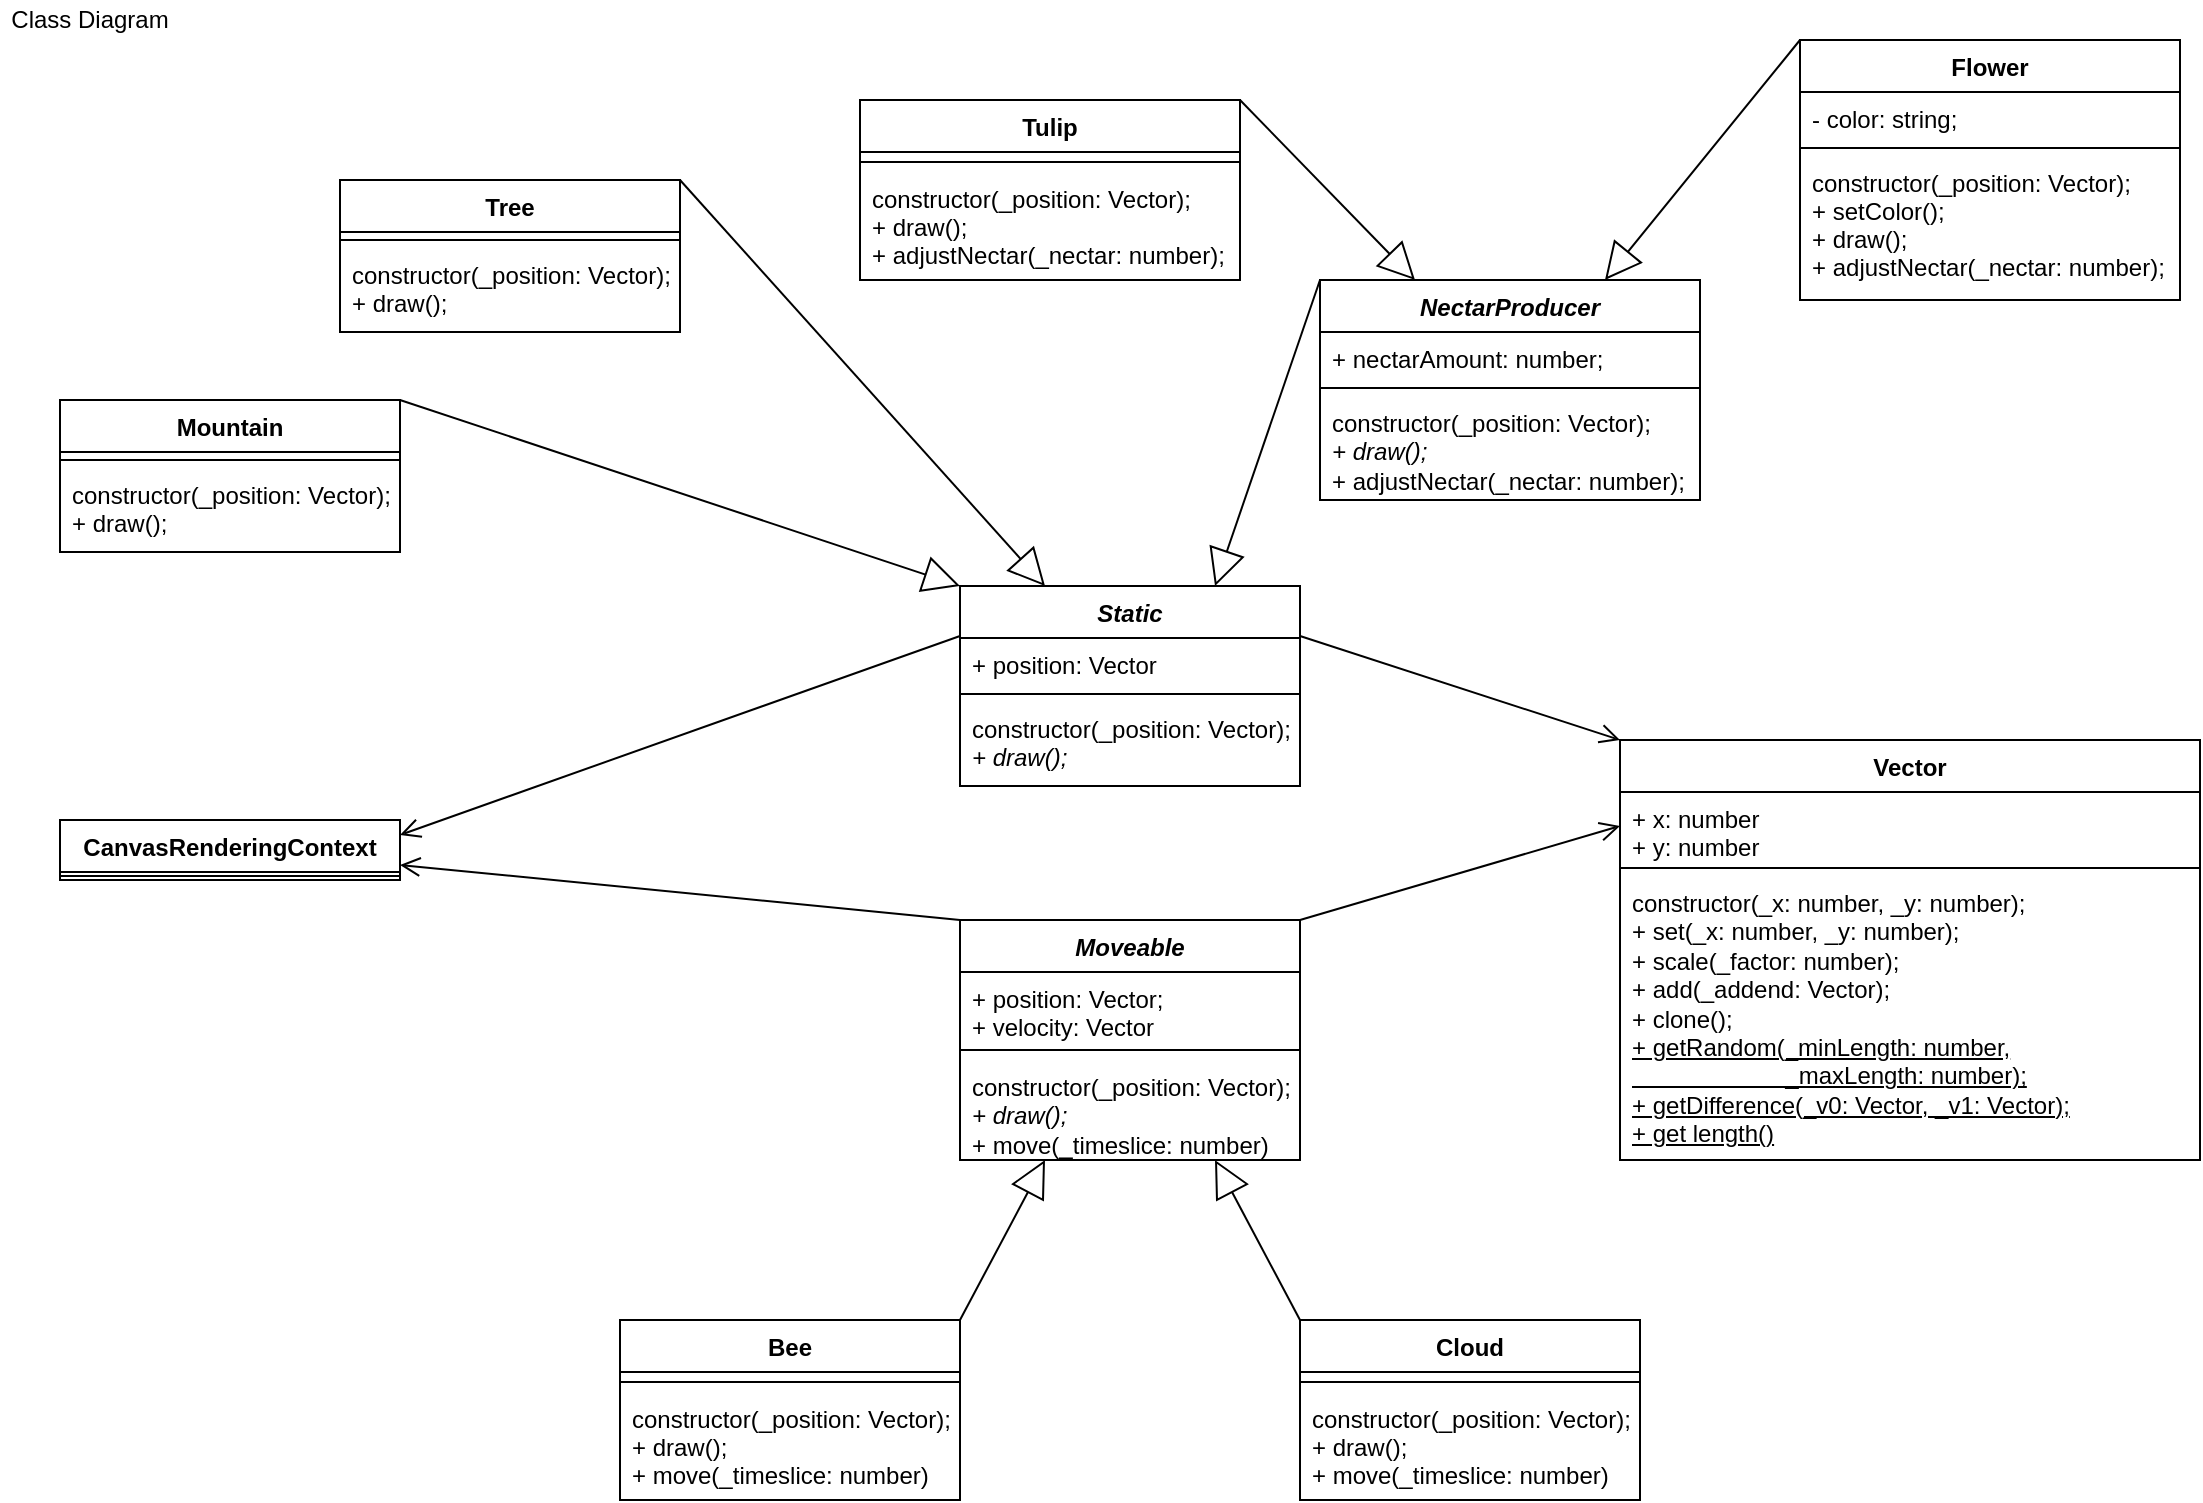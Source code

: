 <mxfile version="14.5.1" type="device"><diagram id="C5RBs43oDa-KdzZeNtuy" name="ClassDiagram"><mxGraphModel dx="1730" dy="1012" grid="1" gridSize="10" guides="1" tooltips="1" connect="1" arrows="1" fold="1" page="1" pageScale="1" pageWidth="1169" pageHeight="827" math="0" shadow="0"><root><mxCell id="WIyWlLk6GJQsqaUBKTNV-0"/><mxCell id="WIyWlLk6GJQsqaUBKTNV-1" parent="WIyWlLk6GJQsqaUBKTNV-0"/><mxCell id="zkfFHV4jXpPFQw0GAbJ--0" value="Mountain" style="swimlane;fontStyle=1;align=center;verticalAlign=top;childLayout=stackLayout;horizontal=1;startSize=26;horizontalStack=0;resizeParent=1;resizeLast=0;collapsible=1;marginBottom=0;rounded=0;shadow=0;strokeWidth=1;" parent="WIyWlLk6GJQsqaUBKTNV-1" vertex="1"><mxGeometry x="50" y="220" width="170" height="76" as="geometry"><mxRectangle x="220" y="120" width="160" height="26" as="alternateBounds"/></mxGeometry></mxCell><mxCell id="zkfFHV4jXpPFQw0GAbJ--4" value="" style="line;html=1;strokeWidth=1;align=left;verticalAlign=middle;spacingTop=-1;spacingLeft=3;spacingRight=3;rotatable=0;labelPosition=right;points=[];portConstraint=eastwest;" parent="zkfFHV4jXpPFQw0GAbJ--0" vertex="1"><mxGeometry y="26" width="170" height="8" as="geometry"/></mxCell><mxCell id="zkfFHV4jXpPFQw0GAbJ--5" value="constructor(_position: Vector);&#10;+ draw();" style="text;align=left;verticalAlign=top;spacingLeft=4;spacingRight=4;overflow=hidden;rotatable=0;points=[[0,0.5],[1,0.5]];portConstraint=eastwest;" parent="zkfFHV4jXpPFQw0GAbJ--0" vertex="1"><mxGeometry y="34" width="170" height="42" as="geometry"/></mxCell><mxCell id="8CYJgGClxoMhV85A07EX-4" value="Tree" style="swimlane;fontStyle=1;align=center;verticalAlign=top;childLayout=stackLayout;horizontal=1;startSize=26;horizontalStack=0;resizeParent=1;resizeLast=0;collapsible=1;marginBottom=0;rounded=0;shadow=0;strokeWidth=1;" parent="WIyWlLk6GJQsqaUBKTNV-1" vertex="1"><mxGeometry x="190" y="110" width="170" height="76" as="geometry"><mxRectangle x="220" y="120" width="160" height="26" as="alternateBounds"/></mxGeometry></mxCell><mxCell id="8CYJgGClxoMhV85A07EX-6" value="" style="line;html=1;strokeWidth=1;align=left;verticalAlign=middle;spacingTop=-1;spacingLeft=3;spacingRight=3;rotatable=0;labelPosition=right;points=[];portConstraint=eastwest;" parent="8CYJgGClxoMhV85A07EX-4" vertex="1"><mxGeometry y="26" width="170" height="8" as="geometry"/></mxCell><mxCell id="8CYJgGClxoMhV85A07EX-7" value="constructor(_position: Vector);&#10;+ draw();" style="text;align=left;verticalAlign=top;spacingLeft=4;spacingRight=4;overflow=hidden;rotatable=0;points=[[0,0.5],[1,0.5]];portConstraint=eastwest;" parent="8CYJgGClxoMhV85A07EX-4" vertex="1"><mxGeometry y="34" width="170" height="36" as="geometry"/></mxCell><mxCell id="8CYJgGClxoMhV85A07EX-25" value="Vector" style="swimlane;fontStyle=1;align=center;verticalAlign=top;childLayout=stackLayout;horizontal=1;startSize=26;horizontalStack=0;resizeParent=1;resizeLast=0;collapsible=1;marginBottom=0;rounded=0;shadow=0;strokeWidth=1;" parent="WIyWlLk6GJQsqaUBKTNV-1" vertex="1"><mxGeometry x="830" y="390" width="290" height="210" as="geometry"><mxRectangle x="220" y="120" width="160" height="26" as="alternateBounds"/></mxGeometry></mxCell><mxCell id="8CYJgGClxoMhV85A07EX-26" value="+ x: number&#10;+ y: number" style="text;align=left;verticalAlign=top;spacingLeft=4;spacingRight=4;overflow=hidden;rotatable=0;points=[[0,0.5],[1,0.5]];portConstraint=eastwest;" parent="8CYJgGClxoMhV85A07EX-25" vertex="1"><mxGeometry y="26" width="290" height="34" as="geometry"/></mxCell><mxCell id="8CYJgGClxoMhV85A07EX-27" value="" style="line;html=1;strokeWidth=1;align=left;verticalAlign=middle;spacingTop=-1;spacingLeft=3;spacingRight=3;rotatable=0;labelPosition=right;points=[];portConstraint=eastwest;" parent="8CYJgGClxoMhV85A07EX-25" vertex="1"><mxGeometry y="60" width="290" height="8" as="geometry"/></mxCell><mxCell id="8CYJgGClxoMhV85A07EX-28" value="constructor(_x: number, _y: number);&lt;br&gt;+ set(_x: number, _y: number);&lt;br&gt;+ scale(_factor: number);&lt;br&gt;+ add(_addend: Vector);&lt;br&gt;+ clone();&lt;br&gt;&lt;u&gt;+ getRandom(_minLength: number,&lt;br&gt;&amp;nbsp; &amp;nbsp; &amp;nbsp; &amp;nbsp; &amp;nbsp; &amp;nbsp; &amp;nbsp; &amp;nbsp; &amp;nbsp; &amp;nbsp; &amp;nbsp; &amp;nbsp;_maxLength: number);&lt;br&gt;+ getDifference(_v0: Vector, _v1: Vector);&lt;br&gt;+ get length()&lt;/u&gt;" style="text;align=left;verticalAlign=top;spacingLeft=4;spacingRight=4;overflow=hidden;rotatable=0;points=[[0,0.5],[1,0.5]];portConstraint=eastwest;html=1;" parent="8CYJgGClxoMhV85A07EX-25" vertex="1"><mxGeometry y="68" width="290" height="142" as="geometry"/></mxCell><mxCell id="8CYJgGClxoMhV85A07EX-0" value="CanvasRenderingContext" style="swimlane;fontStyle=1;align=center;verticalAlign=top;childLayout=stackLayout;horizontal=1;startSize=26;horizontalStack=0;resizeParent=1;resizeLast=0;collapsible=1;marginBottom=0;rounded=0;shadow=0;strokeWidth=1;" parent="WIyWlLk6GJQsqaUBKTNV-1" vertex="1"><mxGeometry x="50" y="430" width="170" height="30" as="geometry"><mxRectangle x="220" y="120" width="160" height="26" as="alternateBounds"/></mxGeometry></mxCell><mxCell id="8CYJgGClxoMhV85A07EX-2" value="" style="line;html=1;strokeWidth=1;align=left;verticalAlign=middle;spacingTop=-1;spacingLeft=3;spacingRight=3;rotatable=0;labelPosition=right;points=[];portConstraint=eastwest;" parent="8CYJgGClxoMhV85A07EX-0" vertex="1"><mxGeometry y="26" width="170" height="4" as="geometry"/></mxCell><mxCell id="8CYJgGClxoMhV85A07EX-17" value="Cloud" style="swimlane;fontStyle=1;align=center;verticalAlign=top;childLayout=stackLayout;horizontal=1;startSize=26;horizontalStack=0;resizeParent=1;resizeLast=0;collapsible=1;marginBottom=0;rounded=0;shadow=0;strokeWidth=1;" parent="WIyWlLk6GJQsqaUBKTNV-1" vertex="1"><mxGeometry x="670" y="680" width="170" height="90" as="geometry"><mxRectangle x="220" y="120" width="160" height="26" as="alternateBounds"/></mxGeometry></mxCell><mxCell id="8CYJgGClxoMhV85A07EX-19" value="" style="line;html=1;strokeWidth=1;align=left;verticalAlign=middle;spacingTop=-1;spacingLeft=3;spacingRight=3;rotatable=0;labelPosition=right;points=[];portConstraint=eastwest;" parent="8CYJgGClxoMhV85A07EX-17" vertex="1"><mxGeometry y="26" width="170" height="10" as="geometry"/></mxCell><mxCell id="8CYJgGClxoMhV85A07EX-20" value="constructor(_position: Vector);&#10;+ draw();&#10;+ move(_timeslice: number)" style="text;align=left;verticalAlign=top;spacingLeft=4;spacingRight=4;overflow=hidden;rotatable=0;points=[[0,0.5],[1,0.5]];portConstraint=eastwest;" parent="8CYJgGClxoMhV85A07EX-17" vertex="1"><mxGeometry y="36" width="170" height="48" as="geometry"/></mxCell><mxCell id="8CYJgGClxoMhV85A07EX-21" value="Tulip" style="swimlane;fontStyle=1;align=center;verticalAlign=top;childLayout=stackLayout;horizontal=1;startSize=26;horizontalStack=0;resizeParent=1;resizeLast=0;collapsible=1;marginBottom=0;rounded=0;shadow=0;strokeWidth=1;" parent="WIyWlLk6GJQsqaUBKTNV-1" vertex="1"><mxGeometry x="450" y="70" width="190" height="90" as="geometry"><mxRectangle x="220" y="120" width="160" height="26" as="alternateBounds"/></mxGeometry></mxCell><mxCell id="8CYJgGClxoMhV85A07EX-23" value="" style="line;html=1;strokeWidth=1;align=left;verticalAlign=middle;spacingTop=-1;spacingLeft=3;spacingRight=3;rotatable=0;labelPosition=right;points=[];portConstraint=eastwest;" parent="8CYJgGClxoMhV85A07EX-21" vertex="1"><mxGeometry y="26" width="190" height="10" as="geometry"/></mxCell><mxCell id="8CYJgGClxoMhV85A07EX-24" value="constructor(_position: Vector);&#10;+ draw();&#10;+ adjustNectar(_nectar: number);" style="text;align=left;verticalAlign=top;spacingLeft=4;spacingRight=4;overflow=hidden;rotatable=0;points=[[0,0.5],[1,0.5]];portConstraint=eastwest;" parent="8CYJgGClxoMhV85A07EX-21" vertex="1"><mxGeometry y="36" width="190" height="54" as="geometry"/></mxCell><mxCell id="3dxf1-5tAdsy0XyohBqg-0" value="Bee" style="swimlane;fontStyle=1;align=center;verticalAlign=top;childLayout=stackLayout;horizontal=1;startSize=26;horizontalStack=0;resizeParent=1;resizeLast=0;collapsible=1;marginBottom=0;rounded=0;shadow=0;strokeWidth=1;" parent="WIyWlLk6GJQsqaUBKTNV-1" vertex="1"><mxGeometry x="330" y="680" width="170" height="90" as="geometry"><mxRectangle x="220" y="120" width="160" height="26" as="alternateBounds"/></mxGeometry></mxCell><mxCell id="3dxf1-5tAdsy0XyohBqg-2" value="" style="line;html=1;strokeWidth=1;align=left;verticalAlign=middle;spacingTop=-1;spacingLeft=3;spacingRight=3;rotatable=0;labelPosition=right;points=[];portConstraint=eastwest;" parent="3dxf1-5tAdsy0XyohBqg-0" vertex="1"><mxGeometry y="26" width="170" height="10" as="geometry"/></mxCell><mxCell id="3dxf1-5tAdsy0XyohBqg-3" value="constructor(_position: Vector);&#10;+ draw();&#10;+ move(_timeslice: number)" style="text;align=left;verticalAlign=top;spacingLeft=4;spacingRight=4;overflow=hidden;rotatable=0;points=[[0,0.5],[1,0.5]];portConstraint=eastwest;" parent="3dxf1-5tAdsy0XyohBqg-0" vertex="1"><mxGeometry y="36" width="170" height="48" as="geometry"/></mxCell><mxCell id="3dxf1-5tAdsy0XyohBqg-4" value="Class Diagram" style="text;html=1;strokeColor=none;fillColor=none;align=center;verticalAlign=middle;whiteSpace=wrap;rounded=0;" parent="WIyWlLk6GJQsqaUBKTNV-1" vertex="1"><mxGeometry x="20" y="20" width="90" height="20" as="geometry"/></mxCell><mxCell id="G8MSJm8bPXZHYzcvokG--1" value="Static" style="swimlane;fontStyle=3;align=center;verticalAlign=top;childLayout=stackLayout;horizontal=1;startSize=26;horizontalStack=0;resizeParent=1;resizeLast=0;collapsible=1;marginBottom=0;rounded=0;shadow=0;strokeWidth=1;" parent="WIyWlLk6GJQsqaUBKTNV-1" vertex="1"><mxGeometry x="500" y="313" width="170" height="100" as="geometry"><mxRectangle x="220" y="120" width="160" height="26" as="alternateBounds"/></mxGeometry></mxCell><mxCell id="G8MSJm8bPXZHYzcvokG--2" value="+ position: Vector" style="text;align=left;verticalAlign=top;spacingLeft=4;spacingRight=4;overflow=hidden;rotatable=0;points=[[0,0.5],[1,0.5]];portConstraint=eastwest;" parent="G8MSJm8bPXZHYzcvokG--1" vertex="1"><mxGeometry y="26" width="170" height="24" as="geometry"/></mxCell><mxCell id="G8MSJm8bPXZHYzcvokG--3" value="" style="line;html=1;strokeWidth=1;align=left;verticalAlign=middle;spacingTop=-1;spacingLeft=3;spacingRight=3;rotatable=0;labelPosition=right;points=[];portConstraint=eastwest;" parent="G8MSJm8bPXZHYzcvokG--1" vertex="1"><mxGeometry y="50" width="170" height="8" as="geometry"/></mxCell><mxCell id="G8MSJm8bPXZHYzcvokG--4" value="constructor(_position: Vector);&lt;br&gt;&lt;i&gt;+ draw();&lt;/i&gt;" style="text;align=left;verticalAlign=top;spacingLeft=4;spacingRight=4;overflow=hidden;rotatable=0;points=[[0,0.5],[1,0.5]];portConstraint=eastwest;html=1;" parent="G8MSJm8bPXZHYzcvokG--1" vertex="1"><mxGeometry y="58" width="170" height="42" as="geometry"/></mxCell><mxCell id="G8MSJm8bPXZHYzcvokG--5" value="Moveable" style="swimlane;fontStyle=3;align=center;verticalAlign=top;childLayout=stackLayout;horizontal=1;startSize=26;horizontalStack=0;resizeParent=1;resizeLast=0;collapsible=1;marginBottom=0;rounded=0;shadow=0;strokeWidth=1;" parent="WIyWlLk6GJQsqaUBKTNV-1" vertex="1"><mxGeometry x="500" y="480" width="170" height="120" as="geometry"><mxRectangle x="220" y="120" width="160" height="26" as="alternateBounds"/></mxGeometry></mxCell><mxCell id="G8MSJm8bPXZHYzcvokG--6" value="+ position: Vector;&#10;+ velocity: Vector" style="text;align=left;verticalAlign=top;spacingLeft=4;spacingRight=4;overflow=hidden;rotatable=0;points=[[0,0.5],[1,0.5]];portConstraint=eastwest;" parent="G8MSJm8bPXZHYzcvokG--5" vertex="1"><mxGeometry y="26" width="170" height="34" as="geometry"/></mxCell><mxCell id="G8MSJm8bPXZHYzcvokG--7" value="" style="line;html=1;strokeWidth=1;align=left;verticalAlign=middle;spacingTop=-1;spacingLeft=3;spacingRight=3;rotatable=0;labelPosition=right;points=[];portConstraint=eastwest;" parent="G8MSJm8bPXZHYzcvokG--5" vertex="1"><mxGeometry y="60" width="170" height="10" as="geometry"/></mxCell><mxCell id="G8MSJm8bPXZHYzcvokG--8" value="constructor(_position: Vector);&lt;br&gt;&lt;i&gt;+ draw();&lt;/i&gt;&lt;br&gt;+ move(_timeslice: number)" style="text;align=left;verticalAlign=top;spacingLeft=4;spacingRight=4;overflow=hidden;rotatable=0;points=[[0,0.5],[1,0.5]];portConstraint=eastwest;html=1;" parent="G8MSJm8bPXZHYzcvokG--5" vertex="1"><mxGeometry y="70" width="170" height="50" as="geometry"/></mxCell><mxCell id="G8MSJm8bPXZHYzcvokG--11" value="" style="endArrow=open;startArrow=none;endFill=0;startFill=0;endSize=8;html=1;verticalAlign=bottom;labelBackgroundColor=none;strokeWidth=1;exitX=1;exitY=0;exitDx=0;exitDy=0;entryX=0;entryY=0.5;entryDx=0;entryDy=0;" parent="WIyWlLk6GJQsqaUBKTNV-1" source="G8MSJm8bPXZHYzcvokG--5" target="8CYJgGClxoMhV85A07EX-26" edge="1"><mxGeometry width="160" relative="1" as="geometry"><mxPoint x="590" y="380" as="sourcePoint"/><mxPoint x="750" y="380" as="targetPoint"/></mxGeometry></mxCell><mxCell id="G8MSJm8bPXZHYzcvokG--14" value="" style="endArrow=block;endSize=16;endFill=0;html=1;exitX=1;exitY=0;exitDx=0;exitDy=0;entryX=0;entryY=0;entryDx=0;entryDy=0;" parent="WIyWlLk6GJQsqaUBKTNV-1" source="zkfFHV4jXpPFQw0GAbJ--0" target="G8MSJm8bPXZHYzcvokG--1" edge="1"><mxGeometry width="160" relative="1" as="geometry"><mxPoint x="140" y="520" as="sourcePoint"/><mxPoint x="300" y="520" as="targetPoint"/></mxGeometry></mxCell><mxCell id="G8MSJm8bPXZHYzcvokG--16" value="" style="endArrow=block;endSize=16;endFill=0;html=1;exitX=1;exitY=0;exitDx=0;exitDy=0;entryX=0.25;entryY=1;entryDx=0;entryDy=0;" parent="WIyWlLk6GJQsqaUBKTNV-1" source="3dxf1-5tAdsy0XyohBqg-0" target="G8MSJm8bPXZHYzcvokG--5" edge="1"><mxGeometry width="160" relative="1" as="geometry"><mxPoint x="150" y="530" as="sourcePoint"/><mxPoint x="310" y="530" as="targetPoint"/></mxGeometry></mxCell><mxCell id="G8MSJm8bPXZHYzcvokG--17" value="" style="endArrow=block;endSize=16;endFill=0;html=1;exitX=0;exitY=0;exitDx=0;exitDy=0;entryX=0.75;entryY=1;entryDx=0;entryDy=0;" parent="WIyWlLk6GJQsqaUBKTNV-1" source="8CYJgGClxoMhV85A07EX-17" target="G8MSJm8bPXZHYzcvokG--5" edge="1"><mxGeometry width="160" relative="1" as="geometry"><mxPoint x="160" y="540" as="sourcePoint"/><mxPoint x="320" y="540" as="targetPoint"/></mxGeometry></mxCell><mxCell id="G8MSJm8bPXZHYzcvokG--18" value="" style="endArrow=block;endSize=16;endFill=0;html=1;exitX=1;exitY=0;exitDx=0;exitDy=0;entryX=0.25;entryY=0;entryDx=0;entryDy=0;" parent="WIyWlLk6GJQsqaUBKTNV-1" source="8CYJgGClxoMhV85A07EX-4" target="G8MSJm8bPXZHYzcvokG--1" edge="1"><mxGeometry width="160" relative="1" as="geometry"><mxPoint x="170" y="550" as="sourcePoint"/><mxPoint x="330" y="550" as="targetPoint"/></mxGeometry></mxCell><mxCell id="G8MSJm8bPXZHYzcvokG--21" value="" style="endArrow=open;startArrow=none;endFill=0;startFill=0;endSize=8;html=1;verticalAlign=bottom;labelBackgroundColor=none;strokeWidth=1;exitX=0;exitY=0.25;exitDx=0;exitDy=0;entryX=1;entryY=0.25;entryDx=0;entryDy=0;" parent="WIyWlLk6GJQsqaUBKTNV-1" source="G8MSJm8bPXZHYzcvokG--1" target="8CYJgGClxoMhV85A07EX-0" edge="1"><mxGeometry width="160" relative="1" as="geometry"><mxPoint x="450" y="420" as="sourcePoint"/><mxPoint x="760" y="390" as="targetPoint"/></mxGeometry></mxCell><mxCell id="G8MSJm8bPXZHYzcvokG--22" value="" style="endArrow=open;startArrow=none;endFill=0;startFill=0;endSize=8;html=1;verticalAlign=bottom;labelBackgroundColor=none;strokeWidth=1;exitX=0;exitY=0;exitDx=0;exitDy=0;entryX=1;entryY=0.75;entryDx=0;entryDy=0;" parent="WIyWlLk6GJQsqaUBKTNV-1" source="G8MSJm8bPXZHYzcvokG--5" target="8CYJgGClxoMhV85A07EX-0" edge="1"><mxGeometry width="160" relative="1" as="geometry"><mxPoint x="610" y="400" as="sourcePoint"/><mxPoint x="770" y="400" as="targetPoint"/></mxGeometry></mxCell><mxCell id="G8MSJm8bPXZHYzcvokG--23" value="" style="endArrow=open;startArrow=none;endFill=0;startFill=0;endSize=8;html=1;verticalAlign=bottom;labelBackgroundColor=none;strokeWidth=1;exitX=1;exitY=0.25;exitDx=0;exitDy=0;entryX=0;entryY=0;entryDx=0;entryDy=0;" parent="WIyWlLk6GJQsqaUBKTNV-1" source="G8MSJm8bPXZHYzcvokG--1" target="8CYJgGClxoMhV85A07EX-25" edge="1"><mxGeometry width="160" relative="1" as="geometry"><mxPoint x="620" y="410" as="sourcePoint"/><mxPoint x="780" y="410" as="targetPoint"/></mxGeometry></mxCell><mxCell id="G8MSJm8bPXZHYzcvokG--24" value="Flower" style="swimlane;fontStyle=1;align=center;verticalAlign=top;childLayout=stackLayout;horizontal=1;startSize=26;horizontalStack=0;resizeParent=1;resizeLast=0;collapsible=1;marginBottom=0;rounded=0;shadow=0;strokeWidth=1;" parent="WIyWlLk6GJQsqaUBKTNV-1" vertex="1"><mxGeometry x="920" y="40" width="190" height="130" as="geometry"><mxRectangle x="220" y="120" width="160" height="26" as="alternateBounds"/></mxGeometry></mxCell><mxCell id="G8MSJm8bPXZHYzcvokG--26" value="- color: string;" style="text;align=left;verticalAlign=top;spacingLeft=4;spacingRight=4;overflow=hidden;rotatable=0;points=[[0,0.5],[1,0.5]];portConstraint=eastwest;" parent="G8MSJm8bPXZHYzcvokG--24" vertex="1"><mxGeometry y="26" width="190" height="24" as="geometry"/></mxCell><mxCell id="G8MSJm8bPXZHYzcvokG--25" value="" style="line;html=1;strokeWidth=1;align=left;verticalAlign=middle;spacingTop=-1;spacingLeft=3;spacingRight=3;rotatable=0;labelPosition=right;points=[];portConstraint=eastwest;" parent="G8MSJm8bPXZHYzcvokG--24" vertex="1"><mxGeometry y="50" width="190" height="8" as="geometry"/></mxCell><mxCell id="OO1XGB-SRwCZmn0MG8x--5" value="constructor(_position: Vector);&#10;+ setColor();&#10;+ draw();&#10;+ adjustNectar(_nectar: number);" style="text;align=left;verticalAlign=top;spacingLeft=4;spacingRight=4;overflow=hidden;rotatable=0;points=[[0,0.5],[1,0.5]];portConstraint=eastwest;" vertex="1" parent="G8MSJm8bPXZHYzcvokG--24"><mxGeometry y="58" width="190" height="72" as="geometry"/></mxCell><mxCell id="OO1XGB-SRwCZmn0MG8x--0" value="NectarProducer" style="swimlane;fontStyle=3;align=center;verticalAlign=top;childLayout=stackLayout;horizontal=1;startSize=26;horizontalStack=0;resizeParent=1;resizeLast=0;collapsible=1;marginBottom=0;rounded=0;shadow=0;strokeWidth=1;" vertex="1" parent="WIyWlLk6GJQsqaUBKTNV-1"><mxGeometry x="680" y="160" width="190" height="110" as="geometry"><mxRectangle x="220" y="120" width="160" height="26" as="alternateBounds"/></mxGeometry></mxCell><mxCell id="OO1XGB-SRwCZmn0MG8x--1" value="+ nectarAmount: number;" style="text;align=left;verticalAlign=top;spacingLeft=4;spacingRight=4;overflow=hidden;rotatable=0;points=[[0,0.5],[1,0.5]];portConstraint=eastwest;" vertex="1" parent="OO1XGB-SRwCZmn0MG8x--0"><mxGeometry y="26" width="190" height="24" as="geometry"/></mxCell><mxCell id="OO1XGB-SRwCZmn0MG8x--2" value="" style="line;html=1;strokeWidth=1;align=left;verticalAlign=middle;spacingTop=-1;spacingLeft=3;spacingRight=3;rotatable=0;labelPosition=right;points=[];portConstraint=eastwest;" vertex="1" parent="OO1XGB-SRwCZmn0MG8x--0"><mxGeometry y="50" width="190" height="8" as="geometry"/></mxCell><mxCell id="OO1XGB-SRwCZmn0MG8x--3" value="constructor(_position: Vector);&lt;br&gt;&lt;i&gt;+ draw();&lt;/i&gt;&lt;br&gt;+ adjustNectar(_nectar: number);" style="text;align=left;verticalAlign=top;spacingLeft=4;spacingRight=4;overflow=hidden;rotatable=0;points=[[0,0.5],[1,0.5]];portConstraint=eastwest;html=1;" vertex="1" parent="OO1XGB-SRwCZmn0MG8x--0"><mxGeometry y="58" width="190" height="52" as="geometry"/></mxCell><mxCell id="OO1XGB-SRwCZmn0MG8x--6" value="" style="endArrow=block;endSize=16;endFill=0;html=1;exitX=0;exitY=0;exitDx=0;exitDy=0;entryX=0.75;entryY=0;entryDx=0;entryDy=0;" edge="1" parent="WIyWlLk6GJQsqaUBKTNV-1" source="OO1XGB-SRwCZmn0MG8x--0" target="G8MSJm8bPXZHYzcvokG--1"><mxGeometry width="160" relative="1" as="geometry"><mxPoint x="750" y="250" as="sourcePoint"/><mxPoint x="962.5" y="443" as="targetPoint"/></mxGeometry></mxCell><mxCell id="OO1XGB-SRwCZmn0MG8x--7" value="" style="endArrow=block;endSize=16;endFill=0;html=1;exitX=0;exitY=0;exitDx=0;exitDy=0;entryX=0.75;entryY=0;entryDx=0;entryDy=0;" edge="1" parent="WIyWlLk6GJQsqaUBKTNV-1" source="G8MSJm8bPXZHYzcvokG--24" target="OO1XGB-SRwCZmn0MG8x--0"><mxGeometry width="160" relative="1" as="geometry"><mxPoint x="350" y="140" as="sourcePoint"/><mxPoint x="562.5" y="333" as="targetPoint"/></mxGeometry></mxCell><mxCell id="OO1XGB-SRwCZmn0MG8x--8" value="" style="endArrow=block;endSize=16;endFill=0;html=1;exitX=1;exitY=0;exitDx=0;exitDy=0;entryX=0.25;entryY=0;entryDx=0;entryDy=0;" edge="1" parent="WIyWlLk6GJQsqaUBKTNV-1" source="8CYJgGClxoMhV85A07EX-21" target="OO1XGB-SRwCZmn0MG8x--0"><mxGeometry width="160" relative="1" as="geometry"><mxPoint x="360" y="150" as="sourcePoint"/><mxPoint x="572.5" y="343" as="targetPoint"/></mxGeometry></mxCell></root></mxGraphModel></diagram></mxfile>